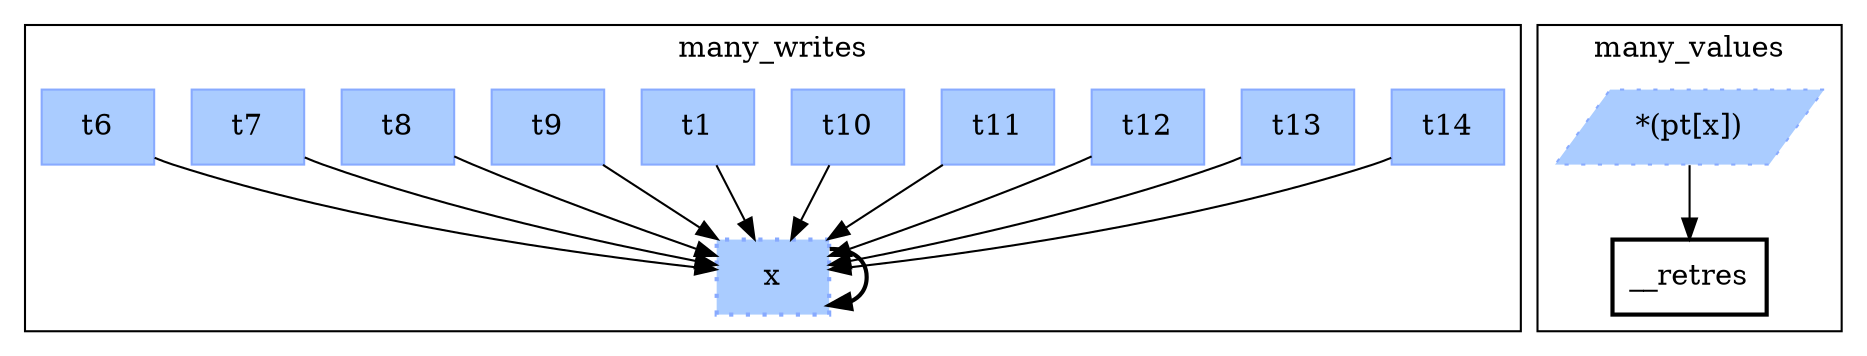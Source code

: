 digraph G {
  cp2 [label=<x>, shape=box, fillcolor="#AACCFF", color="#88AAFF",
       style="filled,dotted,bold", ];
  cp4 [label=<t14>, shape=box, fillcolor="#AACCFF", color="#88AAFF",
       style="filled", ];
  cp6 [label=<t13>, shape=box, fillcolor="#AACCFF", color="#88AAFF",
       style="filled", ];
  cp8 [label=<t12>, shape=box, fillcolor="#AACCFF", color="#88AAFF",
       style="filled", ];
  cp10 [label=<t11>, shape=box, fillcolor="#AACCFF", color="#88AAFF",
        style="filled", ];
  cp12 [label=<t10>, shape=box, fillcolor="#AACCFF", color="#88AAFF",
        style="filled", ];
  cp14 [label=<t1>, shape=box, fillcolor="#AACCFF", color="#88AAFF",
        style="filled", ];
  cp16 [label=<t9>, shape=box, fillcolor="#AACCFF", color="#88AAFF",
        style="filled", ];
  cp18 [label=<t8>, shape=box, fillcolor="#AACCFF", color="#88AAFF",
        style="filled", ];
  cp20 [label=<t7>, shape=box, fillcolor="#AACCFF", color="#88AAFF",
        style="filled", ];
  cp22 [label=<t6>, shape=box, fillcolor="#AACCFF", color="#88AAFF",
        style="filled", ];
  cp24 [label=<__retres>, shape=box, style="bold", ];
  cp25 [label=<*(pt[x])>, shape=parallelogram, fillcolor="#AACCFF",
        color="#88AAFF", style="filled,dotted", ];
  
  subgraph cluster_cs_1 { label=<many_writes>; cp22;cp20;cp18;cp16;cp14;cp12;cp10;cp8;cp6;cp4;cp2;
     };
  subgraph cluster_cs_2 { label=<many_values>; cp25;cp24;
     };
  
  cp2 -> cp2 [style="bold", ];
  cp4 -> cp2;
  cp6 -> cp2;
  cp8 -> cp2;
  cp10 -> cp2;
  cp12 -> cp2;
  cp14 -> cp2;
  cp16 -> cp2;
  cp18 -> cp2;
  cp20 -> cp2;
  cp22 -> cp2;
  cp25 -> cp24;
  
  }
